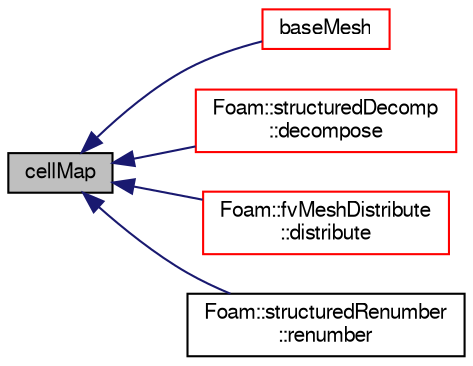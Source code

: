 digraph "cellMap"
{
  bgcolor="transparent";
  edge [fontname="FreeSans",fontsize="10",labelfontname="FreeSans",labelfontsize="10"];
  node [fontname="FreeSans",fontsize="10",shape=record];
  rankdir="LR";
  Node934 [label="cellMap",height=0.2,width=0.4,color="black", fillcolor="grey75", style="filled", fontcolor="black"];
  Node934 -> Node935 [dir="back",color="midnightblue",fontsize="10",style="solid",fontname="FreeSans"];
  Node935 [label="baseMesh",height=0.2,width=0.4,color="red",URL="$a22790.html#a2ddcd537a1fe2e9e03801c85464ac97d",tooltip="Original mesh. "];
  Node934 -> Node940 [dir="back",color="midnightblue",fontsize="10",style="solid",fontname="FreeSans"];
  Node940 [label="Foam::structuredDecomp\l::decompose",height=0.2,width=0.4,color="red",URL="$a28626.html#a971139d60fbf525c8a4dae56d9a386da",tooltip="Return for every coordinate the wanted processor number. Use the. "];
  Node934 -> Node943 [dir="back",color="midnightblue",fontsize="10",style="solid",fontname="FreeSans"];
  Node943 [label="Foam::fvMeshDistribute\l::distribute",height=0.2,width=0.4,color="red",URL="$a21454.html#acb11a389cf765470aea69d37a526cf1f",tooltip="Send cells to neighbours according to distribution. "];
  Node934 -> Node953 [dir="back",color="midnightblue",fontsize="10",style="solid",fontname="FreeSans"];
  Node953 [label="Foam::structuredRenumber\l::renumber",height=0.2,width=0.4,color="black",URL="$a29222.html#a43e03f902cbbeb39d4552a7e1cee9e73",tooltip="Return the order in which cells need to be visited, i.e. "];
}
